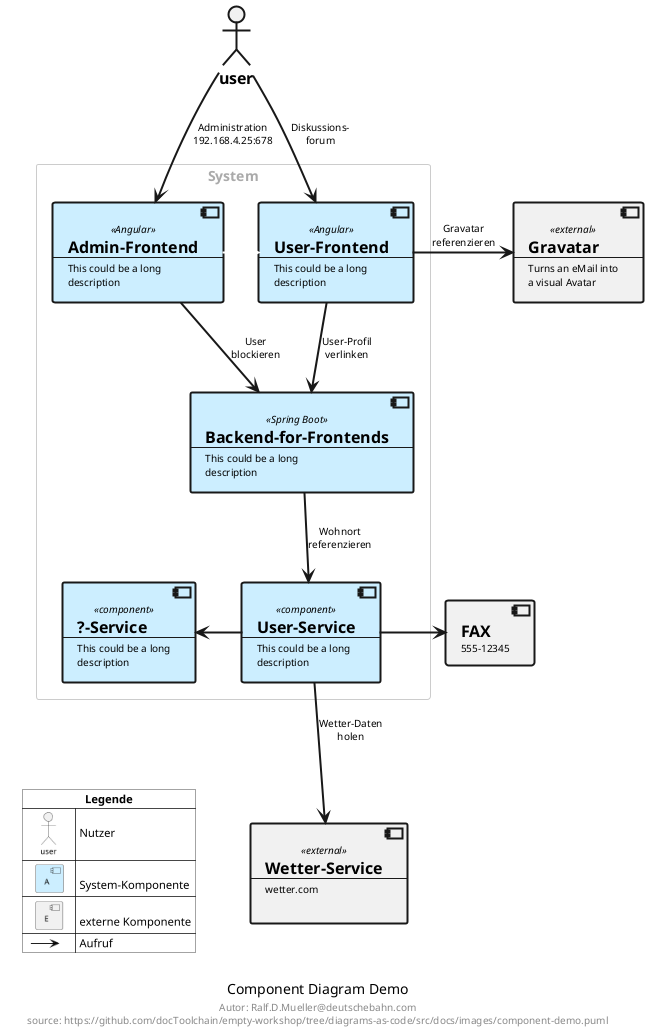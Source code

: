 @startuml demo
caption "Component Diagram Demo"
center footer "Autor: Ralf.D.Mueller@deutschebahn.com\nsource: https://github.com/docToolchain/empty-workshop/tree/diagrams-as-code/src/docs/images/component-demo.puml"

<style>
arrow {
    LineThickness: 2;
    FontSize: 10px;
}
component, actor {
    LineThickness: 2;
    FontSize: 10px;
}
actor {
    FontSize: 16px;
    FontStyle: bold;
}
rectangle {
    LineColor: #ccc;
    FontColor: #aaa;
}
</style>

!procedure $component($name, $description, $type="component")
  [<size:16>**$name**\n----\n$description] <<$type>>
!endprocedure

actor "user"
rectangle "System" {
    $component("User-Frontend",  "This could be a long\ndescription", "Angular") as a #CEF
    [<size:16>**Admin-Frontend**\n----\nThis could be a long\ndescription] <<Angular>> as b #CEF
    [<size:16>**Backend-for-Frontends**\n----\nThis could be a long\ndescription] <<Spring Boot>> as c #CEF
    [<size:16>**User-Service**\n----\nThis could be a long\ndescription] <<component>> as f #CEF
    [<size:16>**?-Service**\n----\nThis could be a long\ndescription] <<component>> as g #CEF
}
[<size:16>**Gravatar**\n----\nTurns an eMail into\na visual Avatar] <<external>> as d
[<size:16>**Wetter-Service**\n----\nwetter.com\n] <<external>> as e

a --> c : User-Profil\nverlinken
b --> c : User\nblockieren
b -[#hidden]> a
c --> f : Wohnort\nreferenzieren
a -right-> d : Gravatar\nreferenzieren
f -left-> g
user -down-> a: Diskussions-\nforum
user -down-> b: Administration\n192.168.4.25:678
f -down-> e: Wetter-Daten\nholen

[<size:16>**FAX**\n555-12345] as fax
f -right->  fax : "\t"

skinparam rectangle<<legende>>{
    backgroundColor transparent
    borderColor transparent
    shadowing false
}
hide <<legende>> stereotype

rectangle legende <<legende>> [
{{
    scale 0.8
    skinparam defaultFontSize 14
    skinparam defaultBackroundColor white
    !procedure $entry($type, $label, $scale=1)
        {{\nscale $scale \nskinparam backgroundcolor transparent\nlabel " " as _a\nlabel " " as _b\n $type \n}} => $label
    !endprocedure
    map "<b>Legende</b>" as legend #white {
        $entry("actor user", "\nNutzer", 0.7)
        $entry("[A] #CEF", "\nSystem-Komponente", 0.7)
        $entry("[E] ", "\nexterne Komponente", 0.7)
        $entry("_a -> _b #black", "Aufruf")
    }
}}
]
g -down[hidden]-> legende
'legende -right[hidden]-> e
@enduml
